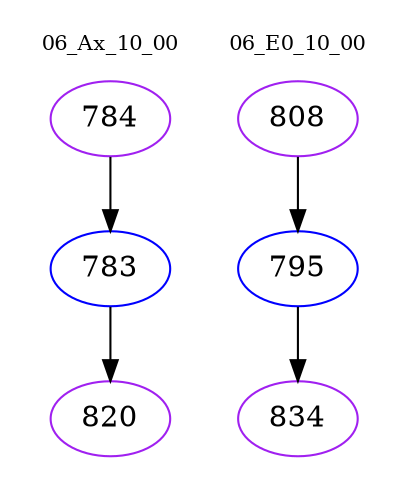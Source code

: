 digraph{
subgraph cluster_0 {
color = white
label = "06_Ax_10_00";
fontsize=10;
T0_784 [label="784", color="purple"]
T0_784 -> T0_783 [color="black"]
T0_783 [label="783", color="blue"]
T0_783 -> T0_820 [color="black"]
T0_820 [label="820", color="purple"]
}
subgraph cluster_1 {
color = white
label = "06_E0_10_00";
fontsize=10;
T1_808 [label="808", color="purple"]
T1_808 -> T1_795 [color="black"]
T1_795 [label="795", color="blue"]
T1_795 -> T1_834 [color="black"]
T1_834 [label="834", color="purple"]
}
}
